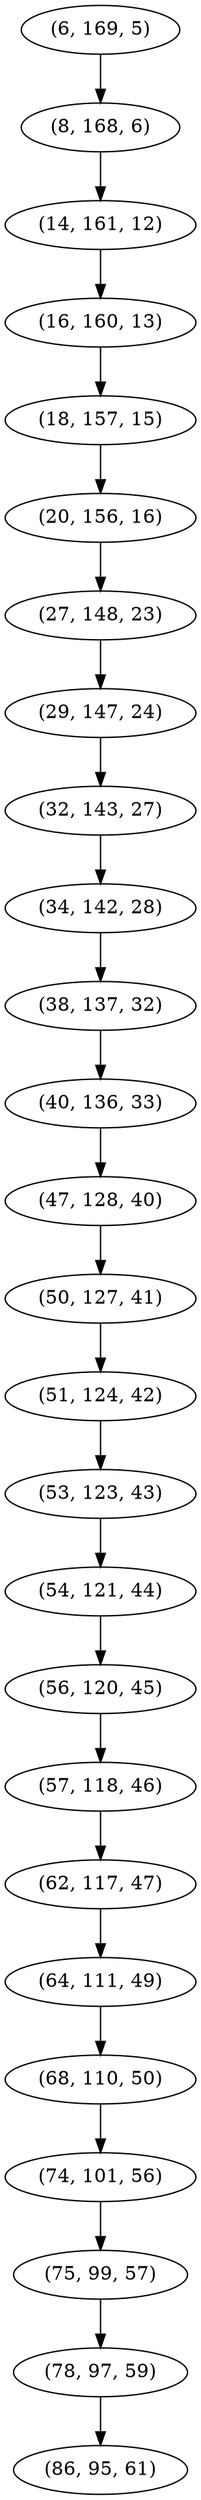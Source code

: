 digraph tree {
    "(6, 169, 5)";
    "(8, 168, 6)";
    "(14, 161, 12)";
    "(16, 160, 13)";
    "(18, 157, 15)";
    "(20, 156, 16)";
    "(27, 148, 23)";
    "(29, 147, 24)";
    "(32, 143, 27)";
    "(34, 142, 28)";
    "(38, 137, 32)";
    "(40, 136, 33)";
    "(47, 128, 40)";
    "(50, 127, 41)";
    "(51, 124, 42)";
    "(53, 123, 43)";
    "(54, 121, 44)";
    "(56, 120, 45)";
    "(57, 118, 46)";
    "(62, 117, 47)";
    "(64, 111, 49)";
    "(68, 110, 50)";
    "(74, 101, 56)";
    "(75, 99, 57)";
    "(78, 97, 59)";
    "(86, 95, 61)";
    "(6, 169, 5)" -> "(8, 168, 6)";
    "(8, 168, 6)" -> "(14, 161, 12)";
    "(14, 161, 12)" -> "(16, 160, 13)";
    "(16, 160, 13)" -> "(18, 157, 15)";
    "(18, 157, 15)" -> "(20, 156, 16)";
    "(20, 156, 16)" -> "(27, 148, 23)";
    "(27, 148, 23)" -> "(29, 147, 24)";
    "(29, 147, 24)" -> "(32, 143, 27)";
    "(32, 143, 27)" -> "(34, 142, 28)";
    "(34, 142, 28)" -> "(38, 137, 32)";
    "(38, 137, 32)" -> "(40, 136, 33)";
    "(40, 136, 33)" -> "(47, 128, 40)";
    "(47, 128, 40)" -> "(50, 127, 41)";
    "(50, 127, 41)" -> "(51, 124, 42)";
    "(51, 124, 42)" -> "(53, 123, 43)";
    "(53, 123, 43)" -> "(54, 121, 44)";
    "(54, 121, 44)" -> "(56, 120, 45)";
    "(56, 120, 45)" -> "(57, 118, 46)";
    "(57, 118, 46)" -> "(62, 117, 47)";
    "(62, 117, 47)" -> "(64, 111, 49)";
    "(64, 111, 49)" -> "(68, 110, 50)";
    "(68, 110, 50)" -> "(74, 101, 56)";
    "(74, 101, 56)" -> "(75, 99, 57)";
    "(75, 99, 57)" -> "(78, 97, 59)";
    "(78, 97, 59)" -> "(86, 95, 61)";
}
